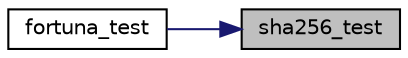 digraph "sha256_test"
{
 // LATEX_PDF_SIZE
  edge [fontname="Helvetica",fontsize="10",labelfontname="Helvetica",labelfontsize="10"];
  node [fontname="Helvetica",fontsize="10",shape=record];
  rankdir="RL";
  Node67 [label="sha256_test",height=0.2,width=0.4,color="black", fillcolor="grey75", style="filled", fontcolor="black",tooltip="Self-test the hash."];
  Node67 -> Node68 [dir="back",color="midnightblue",fontsize="10",style="solid",fontname="Helvetica"];
  Node68 [label="fortuna_test",height=0.2,width=0.4,color="black", fillcolor="white", style="filled",URL="$fortuna_8c.html#a02a8621eda36a40059ce155007b6f6c3",tooltip="PRNG self-test."];
}
